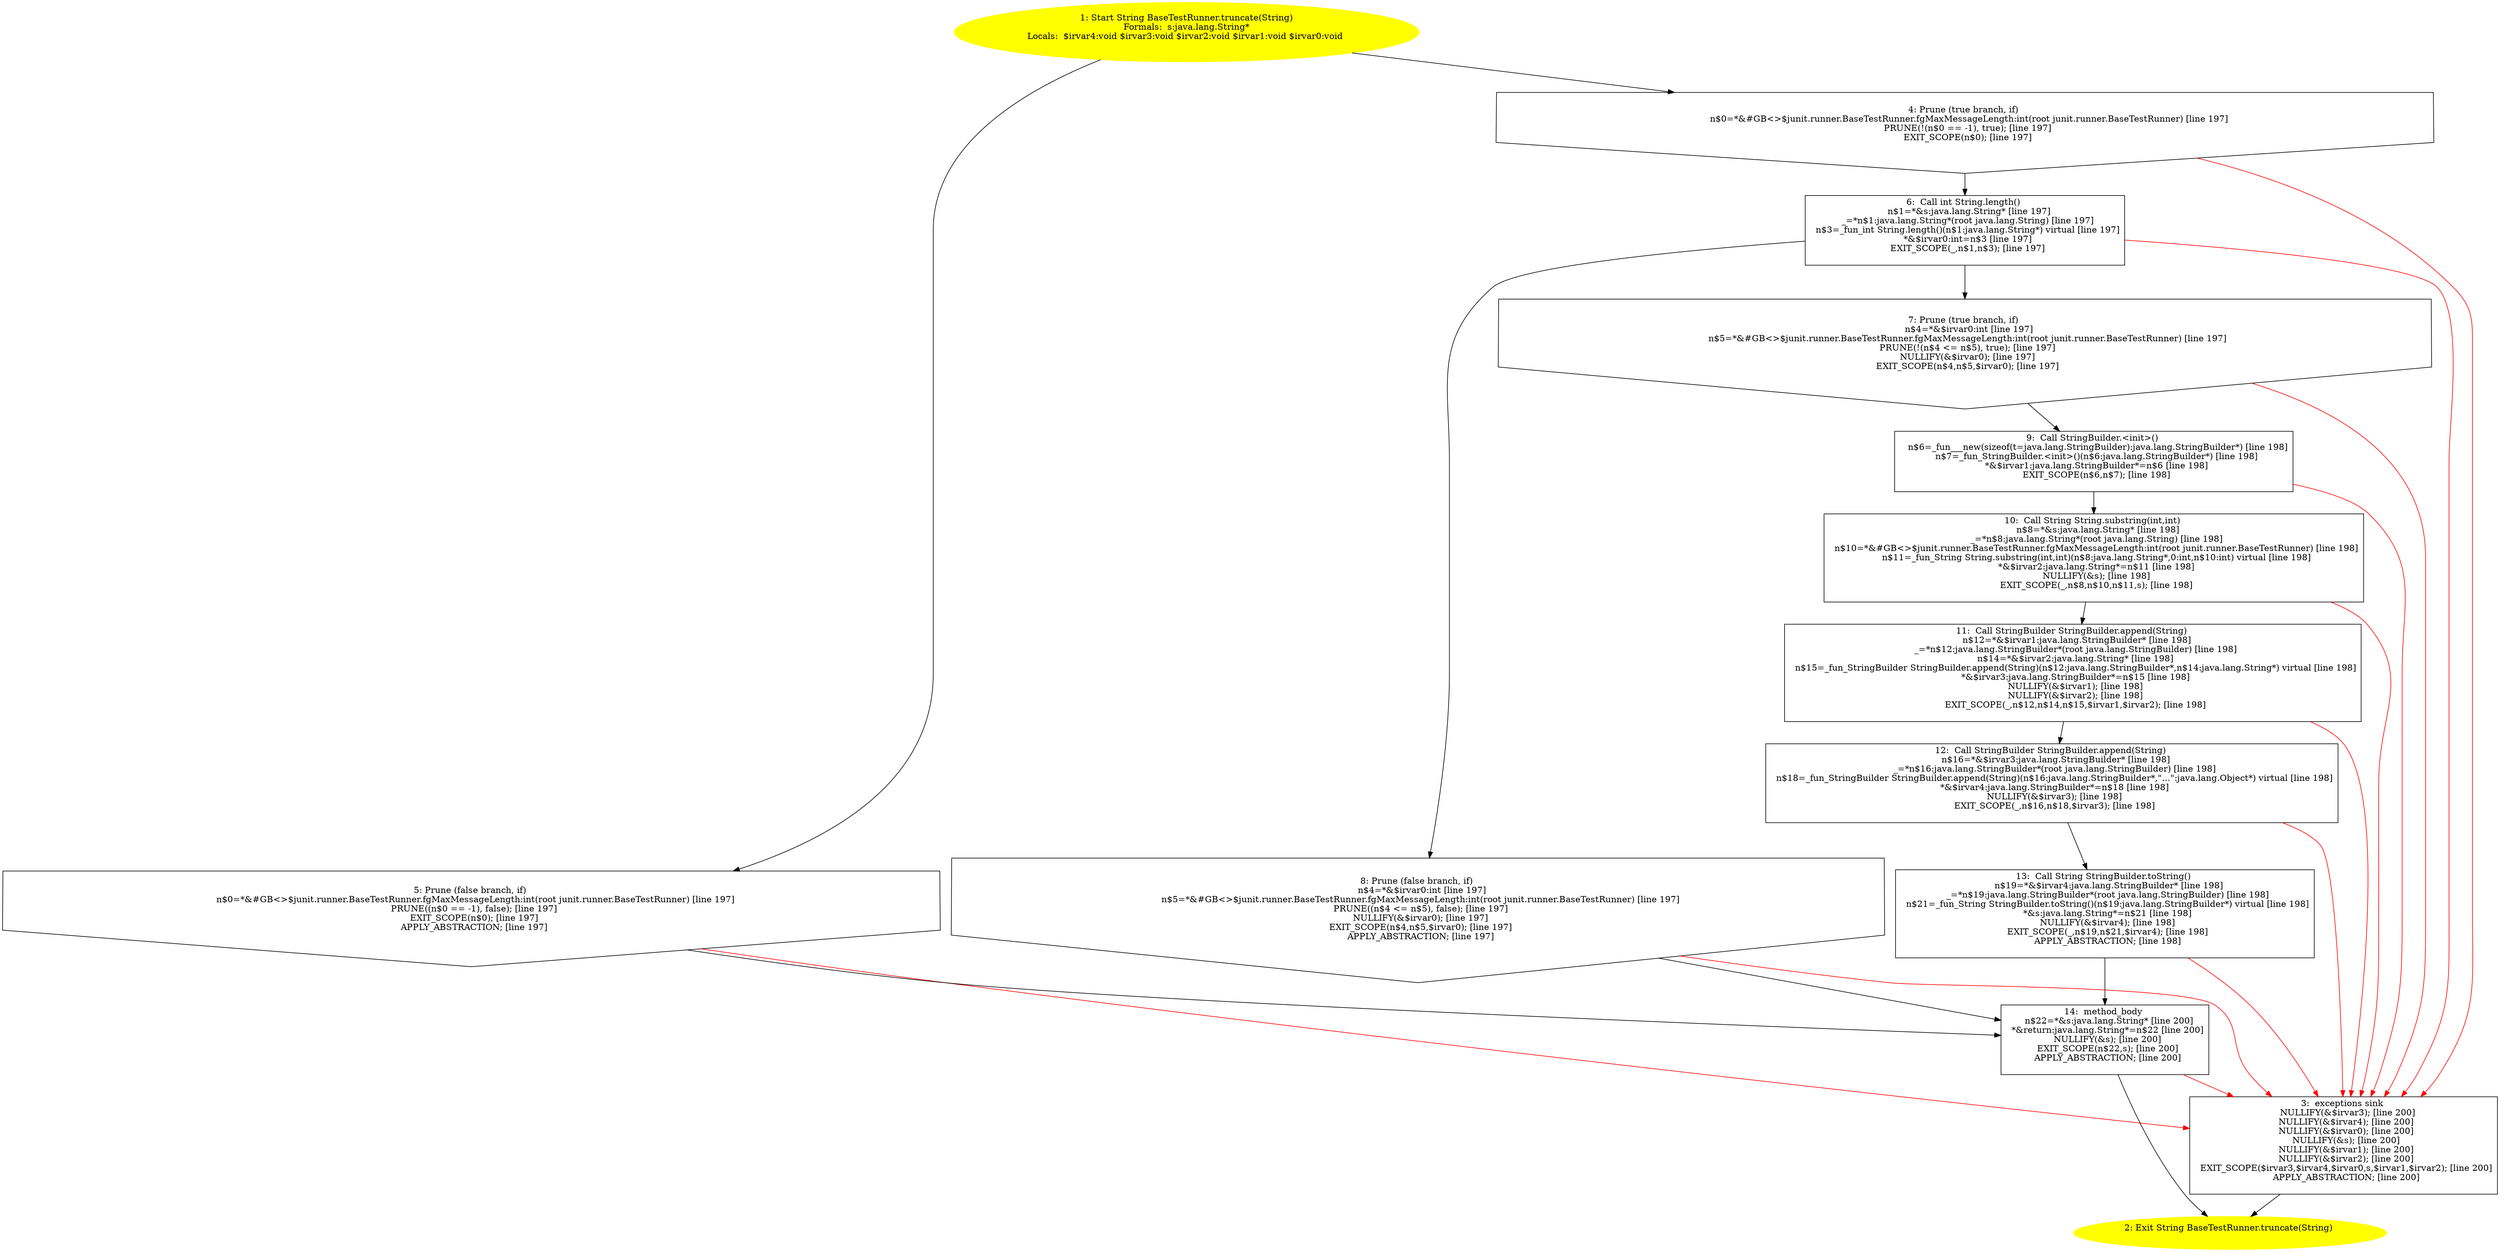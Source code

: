 /* @generated */
digraph cfg {
"junit.runner.BaseTestRunner.truncate(java.lang.String):java.lang.String.16f5b16207d4507f8747e6d87d2c9484_1" [label="1: Start String BaseTestRunner.truncate(String)\nFormals:  s:java.lang.String*\nLocals:  $irvar4:void $irvar3:void $irvar2:void $irvar1:void $irvar0:void \n  " color=yellow style=filled]
	

	 "junit.runner.BaseTestRunner.truncate(java.lang.String):java.lang.String.16f5b16207d4507f8747e6d87d2c9484_1" -> "junit.runner.BaseTestRunner.truncate(java.lang.String):java.lang.String.16f5b16207d4507f8747e6d87d2c9484_4" ;
	 "junit.runner.BaseTestRunner.truncate(java.lang.String):java.lang.String.16f5b16207d4507f8747e6d87d2c9484_1" -> "junit.runner.BaseTestRunner.truncate(java.lang.String):java.lang.String.16f5b16207d4507f8747e6d87d2c9484_5" ;
"junit.runner.BaseTestRunner.truncate(java.lang.String):java.lang.String.16f5b16207d4507f8747e6d87d2c9484_2" [label="2: Exit String BaseTestRunner.truncate(String) \n  " color=yellow style=filled]
	

"junit.runner.BaseTestRunner.truncate(java.lang.String):java.lang.String.16f5b16207d4507f8747e6d87d2c9484_3" [label="3:  exceptions sink \n   NULLIFY(&$irvar3); [line 200]\n  NULLIFY(&$irvar4); [line 200]\n  NULLIFY(&$irvar0); [line 200]\n  NULLIFY(&s); [line 200]\n  NULLIFY(&$irvar1); [line 200]\n  NULLIFY(&$irvar2); [line 200]\n  EXIT_SCOPE($irvar3,$irvar4,$irvar0,s,$irvar1,$irvar2); [line 200]\n  APPLY_ABSTRACTION; [line 200]\n " shape="box"]
	

	 "junit.runner.BaseTestRunner.truncate(java.lang.String):java.lang.String.16f5b16207d4507f8747e6d87d2c9484_3" -> "junit.runner.BaseTestRunner.truncate(java.lang.String):java.lang.String.16f5b16207d4507f8747e6d87d2c9484_2" ;
"junit.runner.BaseTestRunner.truncate(java.lang.String):java.lang.String.16f5b16207d4507f8747e6d87d2c9484_4" [label="4: Prune (true branch, if) \n   n$0=*&#GB<>$junit.runner.BaseTestRunner.fgMaxMessageLength:int(root junit.runner.BaseTestRunner) [line 197]\n  PRUNE(!(n$0 == -1), true); [line 197]\n  EXIT_SCOPE(n$0); [line 197]\n " shape="invhouse"]
	

	 "junit.runner.BaseTestRunner.truncate(java.lang.String):java.lang.String.16f5b16207d4507f8747e6d87d2c9484_4" -> "junit.runner.BaseTestRunner.truncate(java.lang.String):java.lang.String.16f5b16207d4507f8747e6d87d2c9484_6" ;
	 "junit.runner.BaseTestRunner.truncate(java.lang.String):java.lang.String.16f5b16207d4507f8747e6d87d2c9484_4" -> "junit.runner.BaseTestRunner.truncate(java.lang.String):java.lang.String.16f5b16207d4507f8747e6d87d2c9484_3" [color="red" ];
"junit.runner.BaseTestRunner.truncate(java.lang.String):java.lang.String.16f5b16207d4507f8747e6d87d2c9484_5" [label="5: Prune (false branch, if) \n   n$0=*&#GB<>$junit.runner.BaseTestRunner.fgMaxMessageLength:int(root junit.runner.BaseTestRunner) [line 197]\n  PRUNE((n$0 == -1), false); [line 197]\n  EXIT_SCOPE(n$0); [line 197]\n  APPLY_ABSTRACTION; [line 197]\n " shape="invhouse"]
	

	 "junit.runner.BaseTestRunner.truncate(java.lang.String):java.lang.String.16f5b16207d4507f8747e6d87d2c9484_5" -> "junit.runner.BaseTestRunner.truncate(java.lang.String):java.lang.String.16f5b16207d4507f8747e6d87d2c9484_14" ;
	 "junit.runner.BaseTestRunner.truncate(java.lang.String):java.lang.String.16f5b16207d4507f8747e6d87d2c9484_5" -> "junit.runner.BaseTestRunner.truncate(java.lang.String):java.lang.String.16f5b16207d4507f8747e6d87d2c9484_3" [color="red" ];
"junit.runner.BaseTestRunner.truncate(java.lang.String):java.lang.String.16f5b16207d4507f8747e6d87d2c9484_6" [label="6:  Call int String.length() \n   n$1=*&s:java.lang.String* [line 197]\n  _=*n$1:java.lang.String*(root java.lang.String) [line 197]\n  n$3=_fun_int String.length()(n$1:java.lang.String*) virtual [line 197]\n  *&$irvar0:int=n$3 [line 197]\n  EXIT_SCOPE(_,n$1,n$3); [line 197]\n " shape="box"]
	

	 "junit.runner.BaseTestRunner.truncate(java.lang.String):java.lang.String.16f5b16207d4507f8747e6d87d2c9484_6" -> "junit.runner.BaseTestRunner.truncate(java.lang.String):java.lang.String.16f5b16207d4507f8747e6d87d2c9484_7" ;
	 "junit.runner.BaseTestRunner.truncate(java.lang.String):java.lang.String.16f5b16207d4507f8747e6d87d2c9484_6" -> "junit.runner.BaseTestRunner.truncate(java.lang.String):java.lang.String.16f5b16207d4507f8747e6d87d2c9484_8" ;
	 "junit.runner.BaseTestRunner.truncate(java.lang.String):java.lang.String.16f5b16207d4507f8747e6d87d2c9484_6" -> "junit.runner.BaseTestRunner.truncate(java.lang.String):java.lang.String.16f5b16207d4507f8747e6d87d2c9484_3" [color="red" ];
"junit.runner.BaseTestRunner.truncate(java.lang.String):java.lang.String.16f5b16207d4507f8747e6d87d2c9484_7" [label="7: Prune (true branch, if) \n   n$4=*&$irvar0:int [line 197]\n  n$5=*&#GB<>$junit.runner.BaseTestRunner.fgMaxMessageLength:int(root junit.runner.BaseTestRunner) [line 197]\n  PRUNE(!(n$4 <= n$5), true); [line 197]\n  NULLIFY(&$irvar0); [line 197]\n  EXIT_SCOPE(n$4,n$5,$irvar0); [line 197]\n " shape="invhouse"]
	

	 "junit.runner.BaseTestRunner.truncate(java.lang.String):java.lang.String.16f5b16207d4507f8747e6d87d2c9484_7" -> "junit.runner.BaseTestRunner.truncate(java.lang.String):java.lang.String.16f5b16207d4507f8747e6d87d2c9484_9" ;
	 "junit.runner.BaseTestRunner.truncate(java.lang.String):java.lang.String.16f5b16207d4507f8747e6d87d2c9484_7" -> "junit.runner.BaseTestRunner.truncate(java.lang.String):java.lang.String.16f5b16207d4507f8747e6d87d2c9484_3" [color="red" ];
"junit.runner.BaseTestRunner.truncate(java.lang.String):java.lang.String.16f5b16207d4507f8747e6d87d2c9484_8" [label="8: Prune (false branch, if) \n   n$4=*&$irvar0:int [line 197]\n  n$5=*&#GB<>$junit.runner.BaseTestRunner.fgMaxMessageLength:int(root junit.runner.BaseTestRunner) [line 197]\n  PRUNE((n$4 <= n$5), false); [line 197]\n  NULLIFY(&$irvar0); [line 197]\n  EXIT_SCOPE(n$4,n$5,$irvar0); [line 197]\n  APPLY_ABSTRACTION; [line 197]\n " shape="invhouse"]
	

	 "junit.runner.BaseTestRunner.truncate(java.lang.String):java.lang.String.16f5b16207d4507f8747e6d87d2c9484_8" -> "junit.runner.BaseTestRunner.truncate(java.lang.String):java.lang.String.16f5b16207d4507f8747e6d87d2c9484_14" ;
	 "junit.runner.BaseTestRunner.truncate(java.lang.String):java.lang.String.16f5b16207d4507f8747e6d87d2c9484_8" -> "junit.runner.BaseTestRunner.truncate(java.lang.String):java.lang.String.16f5b16207d4507f8747e6d87d2c9484_3" [color="red" ];
"junit.runner.BaseTestRunner.truncate(java.lang.String):java.lang.String.16f5b16207d4507f8747e6d87d2c9484_9" [label="9:  Call StringBuilder.<init>() \n   n$6=_fun___new(sizeof(t=java.lang.StringBuilder):java.lang.StringBuilder*) [line 198]\n  n$7=_fun_StringBuilder.<init>()(n$6:java.lang.StringBuilder*) [line 198]\n  *&$irvar1:java.lang.StringBuilder*=n$6 [line 198]\n  EXIT_SCOPE(n$6,n$7); [line 198]\n " shape="box"]
	

	 "junit.runner.BaseTestRunner.truncate(java.lang.String):java.lang.String.16f5b16207d4507f8747e6d87d2c9484_9" -> "junit.runner.BaseTestRunner.truncate(java.lang.String):java.lang.String.16f5b16207d4507f8747e6d87d2c9484_10" ;
	 "junit.runner.BaseTestRunner.truncate(java.lang.String):java.lang.String.16f5b16207d4507f8747e6d87d2c9484_9" -> "junit.runner.BaseTestRunner.truncate(java.lang.String):java.lang.String.16f5b16207d4507f8747e6d87d2c9484_3" [color="red" ];
"junit.runner.BaseTestRunner.truncate(java.lang.String):java.lang.String.16f5b16207d4507f8747e6d87d2c9484_10" [label="10:  Call String String.substring(int,int) \n   n$8=*&s:java.lang.String* [line 198]\n  _=*n$8:java.lang.String*(root java.lang.String) [line 198]\n  n$10=*&#GB<>$junit.runner.BaseTestRunner.fgMaxMessageLength:int(root junit.runner.BaseTestRunner) [line 198]\n  n$11=_fun_String String.substring(int,int)(n$8:java.lang.String*,0:int,n$10:int) virtual [line 198]\n  *&$irvar2:java.lang.String*=n$11 [line 198]\n  NULLIFY(&s); [line 198]\n  EXIT_SCOPE(_,n$8,n$10,n$11,s); [line 198]\n " shape="box"]
	

	 "junit.runner.BaseTestRunner.truncate(java.lang.String):java.lang.String.16f5b16207d4507f8747e6d87d2c9484_10" -> "junit.runner.BaseTestRunner.truncate(java.lang.String):java.lang.String.16f5b16207d4507f8747e6d87d2c9484_11" ;
	 "junit.runner.BaseTestRunner.truncate(java.lang.String):java.lang.String.16f5b16207d4507f8747e6d87d2c9484_10" -> "junit.runner.BaseTestRunner.truncate(java.lang.String):java.lang.String.16f5b16207d4507f8747e6d87d2c9484_3" [color="red" ];
"junit.runner.BaseTestRunner.truncate(java.lang.String):java.lang.String.16f5b16207d4507f8747e6d87d2c9484_11" [label="11:  Call StringBuilder StringBuilder.append(String) \n   n$12=*&$irvar1:java.lang.StringBuilder* [line 198]\n  _=*n$12:java.lang.StringBuilder*(root java.lang.StringBuilder) [line 198]\n  n$14=*&$irvar2:java.lang.String* [line 198]\n  n$15=_fun_StringBuilder StringBuilder.append(String)(n$12:java.lang.StringBuilder*,n$14:java.lang.String*) virtual [line 198]\n  *&$irvar3:java.lang.StringBuilder*=n$15 [line 198]\n  NULLIFY(&$irvar1); [line 198]\n  NULLIFY(&$irvar2); [line 198]\n  EXIT_SCOPE(_,n$12,n$14,n$15,$irvar1,$irvar2); [line 198]\n " shape="box"]
	

	 "junit.runner.BaseTestRunner.truncate(java.lang.String):java.lang.String.16f5b16207d4507f8747e6d87d2c9484_11" -> "junit.runner.BaseTestRunner.truncate(java.lang.String):java.lang.String.16f5b16207d4507f8747e6d87d2c9484_12" ;
	 "junit.runner.BaseTestRunner.truncate(java.lang.String):java.lang.String.16f5b16207d4507f8747e6d87d2c9484_11" -> "junit.runner.BaseTestRunner.truncate(java.lang.String):java.lang.String.16f5b16207d4507f8747e6d87d2c9484_3" [color="red" ];
"junit.runner.BaseTestRunner.truncate(java.lang.String):java.lang.String.16f5b16207d4507f8747e6d87d2c9484_12" [label="12:  Call StringBuilder StringBuilder.append(String) \n   n$16=*&$irvar3:java.lang.StringBuilder* [line 198]\n  _=*n$16:java.lang.StringBuilder*(root java.lang.StringBuilder) [line 198]\n  n$18=_fun_StringBuilder StringBuilder.append(String)(n$16:java.lang.StringBuilder*,\"...\":java.lang.Object*) virtual [line 198]\n  *&$irvar4:java.lang.StringBuilder*=n$18 [line 198]\n  NULLIFY(&$irvar3); [line 198]\n  EXIT_SCOPE(_,n$16,n$18,$irvar3); [line 198]\n " shape="box"]
	

	 "junit.runner.BaseTestRunner.truncate(java.lang.String):java.lang.String.16f5b16207d4507f8747e6d87d2c9484_12" -> "junit.runner.BaseTestRunner.truncate(java.lang.String):java.lang.String.16f5b16207d4507f8747e6d87d2c9484_13" ;
	 "junit.runner.BaseTestRunner.truncate(java.lang.String):java.lang.String.16f5b16207d4507f8747e6d87d2c9484_12" -> "junit.runner.BaseTestRunner.truncate(java.lang.String):java.lang.String.16f5b16207d4507f8747e6d87d2c9484_3" [color="red" ];
"junit.runner.BaseTestRunner.truncate(java.lang.String):java.lang.String.16f5b16207d4507f8747e6d87d2c9484_13" [label="13:  Call String StringBuilder.toString() \n   n$19=*&$irvar4:java.lang.StringBuilder* [line 198]\n  _=*n$19:java.lang.StringBuilder*(root java.lang.StringBuilder) [line 198]\n  n$21=_fun_String StringBuilder.toString()(n$19:java.lang.StringBuilder*) virtual [line 198]\n  *&s:java.lang.String*=n$21 [line 198]\n  NULLIFY(&$irvar4); [line 198]\n  EXIT_SCOPE(_,n$19,n$21,$irvar4); [line 198]\n  APPLY_ABSTRACTION; [line 198]\n " shape="box"]
	

	 "junit.runner.BaseTestRunner.truncate(java.lang.String):java.lang.String.16f5b16207d4507f8747e6d87d2c9484_13" -> "junit.runner.BaseTestRunner.truncate(java.lang.String):java.lang.String.16f5b16207d4507f8747e6d87d2c9484_14" ;
	 "junit.runner.BaseTestRunner.truncate(java.lang.String):java.lang.String.16f5b16207d4507f8747e6d87d2c9484_13" -> "junit.runner.BaseTestRunner.truncate(java.lang.String):java.lang.String.16f5b16207d4507f8747e6d87d2c9484_3" [color="red" ];
"junit.runner.BaseTestRunner.truncate(java.lang.String):java.lang.String.16f5b16207d4507f8747e6d87d2c9484_14" [label="14:  method_body \n   n$22=*&s:java.lang.String* [line 200]\n  *&return:java.lang.String*=n$22 [line 200]\n  NULLIFY(&s); [line 200]\n  EXIT_SCOPE(n$22,s); [line 200]\n  APPLY_ABSTRACTION; [line 200]\n " shape="box"]
	

	 "junit.runner.BaseTestRunner.truncate(java.lang.String):java.lang.String.16f5b16207d4507f8747e6d87d2c9484_14" -> "junit.runner.BaseTestRunner.truncate(java.lang.String):java.lang.String.16f5b16207d4507f8747e6d87d2c9484_2" ;
	 "junit.runner.BaseTestRunner.truncate(java.lang.String):java.lang.String.16f5b16207d4507f8747e6d87d2c9484_14" -> "junit.runner.BaseTestRunner.truncate(java.lang.String):java.lang.String.16f5b16207d4507f8747e6d87d2c9484_3" [color="red" ];
}
